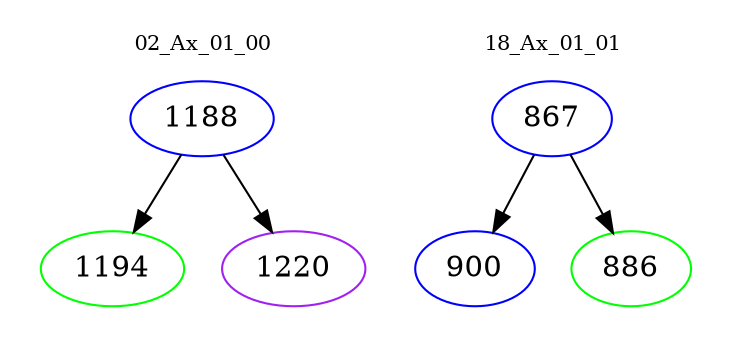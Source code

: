 digraph{
subgraph cluster_0 {
color = white
label = "02_Ax_01_00";
fontsize=10;
T0_1188 [label="1188", color="blue"]
T0_1188 -> T0_1194 [color="black"]
T0_1194 [label="1194", color="green"]
T0_1188 -> T0_1220 [color="black"]
T0_1220 [label="1220", color="purple"]
}
subgraph cluster_1 {
color = white
label = "18_Ax_01_01";
fontsize=10;
T1_867 [label="867", color="blue"]
T1_867 -> T1_900 [color="black"]
T1_900 [label="900", color="blue"]
T1_867 -> T1_886 [color="black"]
T1_886 [label="886", color="green"]
}
}
